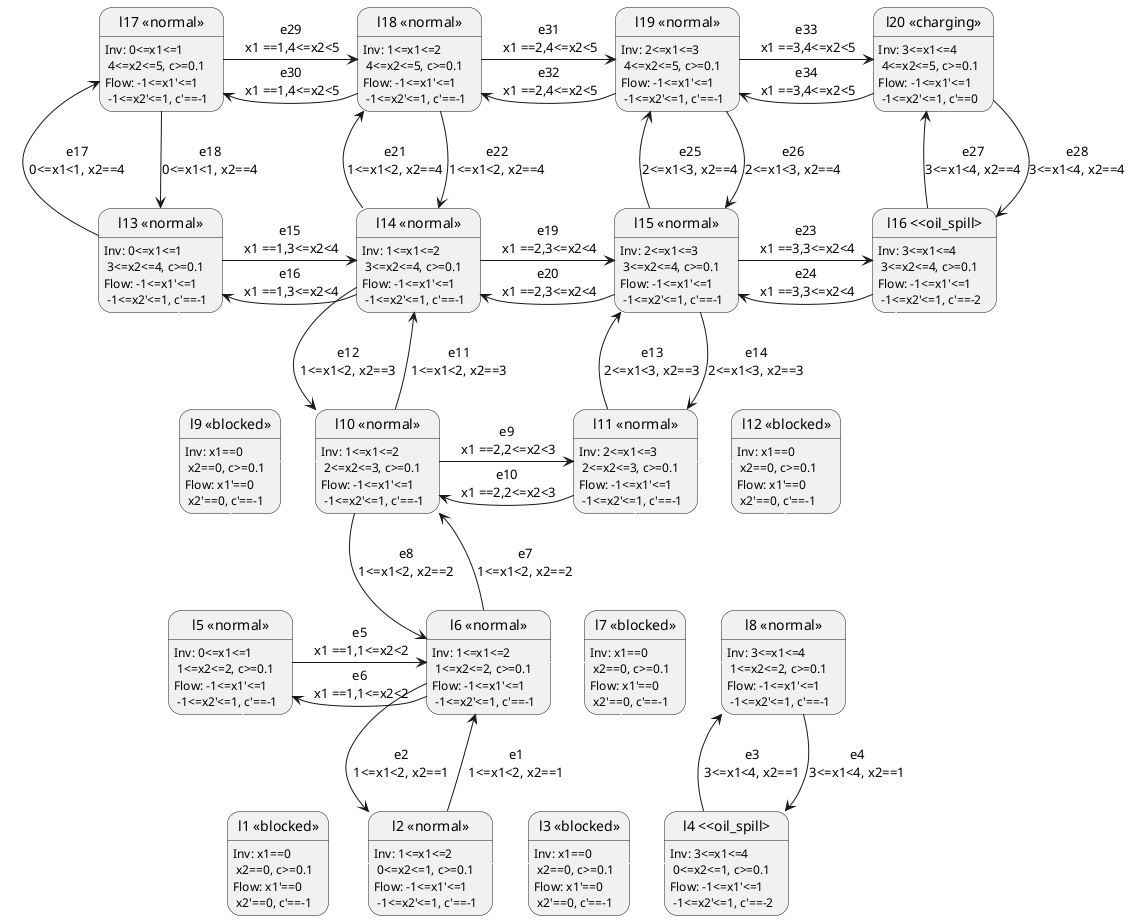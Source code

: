 @startuml unsat_model_10.puml
skinparam state {
  BackgroundColor<<normal>> White
  BackgroundColor<<barrier>> Red
  BackgroundColor<<oil_spill>> Yellow
  BackgroundColor<<charging>> Green
}

state "l1 <<blocked>>" as loc1:Inv: x1==0 \n x2==0, c>=0.1\nFlow: x1'==0 \n x2'==0, c'==-1
state "l2 <<normal>>" as loc2:Inv: 1<=x1<=2\n 0<=x2<=1, c>=0.1\nFlow: -1<=x1'<=1 \n -1<=x2'<=1, c'==-1
state "l3 <<blocked>>" as loc3:Inv: x1==0 \n x2==0, c>=0.1\nFlow: x1'==0 \n x2'==0, c'==-1
state "l4 <<oil_spill>" as loc4:Inv: 3<=x1<=4\n 0<=x2<=1, c>=0.1\nFlow: -1<=x1'<=1 \n -1<=x2'<=1, c'==-2
state "l5 <<normal>>" as loc5:Inv: 0<=x1<=1\n 1<=x2<=2, c>=0.1\nFlow: -1<=x1'<=1 \n -1<=x2'<=1, c'==-1
state "l6 <<normal>>" as loc6:Inv: 1<=x1<=2\n 1<=x2<=2, c>=0.1\nFlow: -1<=x1'<=1 \n -1<=x2'<=1, c'==-1
state "l7 <<blocked>>" as loc7:Inv: x1==0 \n x2==0, c>=0.1\nFlow: x1'==0 \n x2'==0, c'==-1
state "l8 <<normal>>" as loc8:Inv: 3<=x1<=4\n 1<=x2<=2, c>=0.1\nFlow: -1<=x1'<=1 \n -1<=x2'<=1, c'==-1
state "l9 <<blocked>>" as loc9:Inv: x1==0 \n x2==0, c>=0.1\nFlow: x1'==0 \n x2'==0, c'==-1
state "l10 <<normal>>" as loc10:Inv: 1<=x1<=2\n 2<=x2<=3, c>=0.1\nFlow: -1<=x1'<=1 \n -1<=x2'<=1, c'==-1
state "l11 <<normal>>" as loc11:Inv: 2<=x1<=3\n 2<=x2<=3, c>=0.1\nFlow: -1<=x1'<=1 \n -1<=x2'<=1, c'==-1
state "l12 <<blocked>>" as loc12:Inv: x1==0 \n x2==0, c>=0.1\nFlow: x1'==0 \n x2'==0, c'==-1
state "l13 <<normal>>" as loc13:Inv: 0<=x1<=1\n 3<=x2<=4, c>=0.1\nFlow: -1<=x1'<=1 \n -1<=x2'<=1, c'==-1
state "l14 <<normal>>" as loc14:Inv: 1<=x1<=2\n 3<=x2<=4, c>=0.1\nFlow: -1<=x1'<=1 \n -1<=x2'<=1, c'==-1
state "l15 <<normal>>" as loc15:Inv: 2<=x1<=3\n 3<=x2<=4, c>=0.1\nFlow: -1<=x1'<=1 \n -1<=x2'<=1, c'==-1
state "l16 <<oil_spill>" as loc16:Inv: 3<=x1<=4\n 3<=x2<=4, c>=0.1\nFlow: -1<=x1'<=1 \n -1<=x2'<=1, c'==-2
state "l17 <<normal>>" as loc17:Inv: 0<=x1<=1\n 4<=x2<=5, c>=0.1\nFlow: -1<=x1'<=1 \n -1<=x2'<=1, c'==-1
state "l18 <<normal>>" as loc18:Inv: 1<=x1<=2\n 4<=x2<=5, c>=0.1\nFlow: -1<=x1'<=1 \n -1<=x2'<=1, c'==-1
state "l19 <<normal>>" as loc19:Inv: 2<=x1<=3\n 4<=x2<=5, c>=0.1\nFlow: -1<=x1'<=1 \n -1<=x2'<=1, c'==-1
state "l20 <<charging>>" as loc20:Inv: 3<=x1<=4\n 4<=x2<=5, c>=0.1\nFlow: -1<=x1'<=1 \n -1<=x2'<=1, c'==0

loc1-right[#white]->loc2
loc1-up[#white]->loc5
loc2-right[#white]->loc3
loc2 -up-> loc6: e1\n1<=x1<2, x2==1
loc6 -down-> loc2: e2\n1<=x1<2, x2==1
loc3-right[#white]->loc4
loc3-up[#white]->loc7
loc4 -up-> loc8: e3\n3<=x1<4, x2==1
loc8 -down-> loc4: e4\n3<=x1<4, x2==1
loc5 -right-> loc6: e5\n x1 ==1,1<=x2<2
loc6 -left-> loc5: e6\n x1 ==1,1<=x2<2
loc5-up[#white]->loc9
loc6-right[#white]->loc7
loc6 -up-> loc10: e7\n1<=x1<2, x2==2
loc10 -down-> loc6: e8\n1<=x1<2, x2==2
loc7-right[#white]->loc8
loc7-up[#white]->loc11
loc8-up[#white]->loc12
loc9-right[#white]->loc10
loc9-up[#white]->loc13
loc10 -right-> loc11: e9\n x1 ==2,2<=x2<3
loc11 -left-> loc10: e10\n x1 ==2,2<=x2<3
loc10 -up-> loc14: e11\n1<=x1<2, x2==3
loc14 -down-> loc10: e12\n1<=x1<2, x2==3
loc11-right[#white]->loc12
loc11 -up-> loc15: e13\n2<=x1<3, x2==3
loc15 -down-> loc11: e14\n2<=x1<3, x2==3
loc12-up[#white]->loc16
loc13 -right-> loc14: e15\n x1 ==1,3<=x2<4
loc14 -left-> loc13: e16\n x1 ==1,3<=x2<4
loc13 -up-> loc17: e17\n0<=x1<1, x2==4
loc17 -down-> loc13: e18\n0<=x1<1, x2==4
loc14 -right-> loc15: e19\n x1 ==2,3<=x2<4
loc15 -left-> loc14: e20\n x1 ==2,3<=x2<4
loc14 -up-> loc18: e21\n1<=x1<2, x2==4
loc18 -down-> loc14: e22\n1<=x1<2, x2==4
loc15 -right-> loc16: e23\n x1 ==3,3<=x2<4
loc16 -left-> loc15: e24\n x1 ==3,3<=x2<4
loc15 -up-> loc19: e25\n2<=x1<3, x2==4
loc19 -down-> loc15: e26\n2<=x1<3, x2==4
loc16 -up-> loc20: e27\n3<=x1<4, x2==4
loc20 -down-> loc16: e28\n3<=x1<4, x2==4
loc17 -right-> loc18: e29\n x1 ==1,4<=x2<5
loc18 -left-> loc17: e30\n x1 ==1,4<=x2<5
loc18 -right-> loc19: e31\n x1 ==2,4<=x2<5
loc19 -left-> loc18: e32\n x1 ==2,4<=x2<5
loc19 -right-> loc20: e33\n x1 ==3,4<=x2<5
loc20 -left-> loc19: e34\n x1 ==3,4<=x2<5
@enduml
